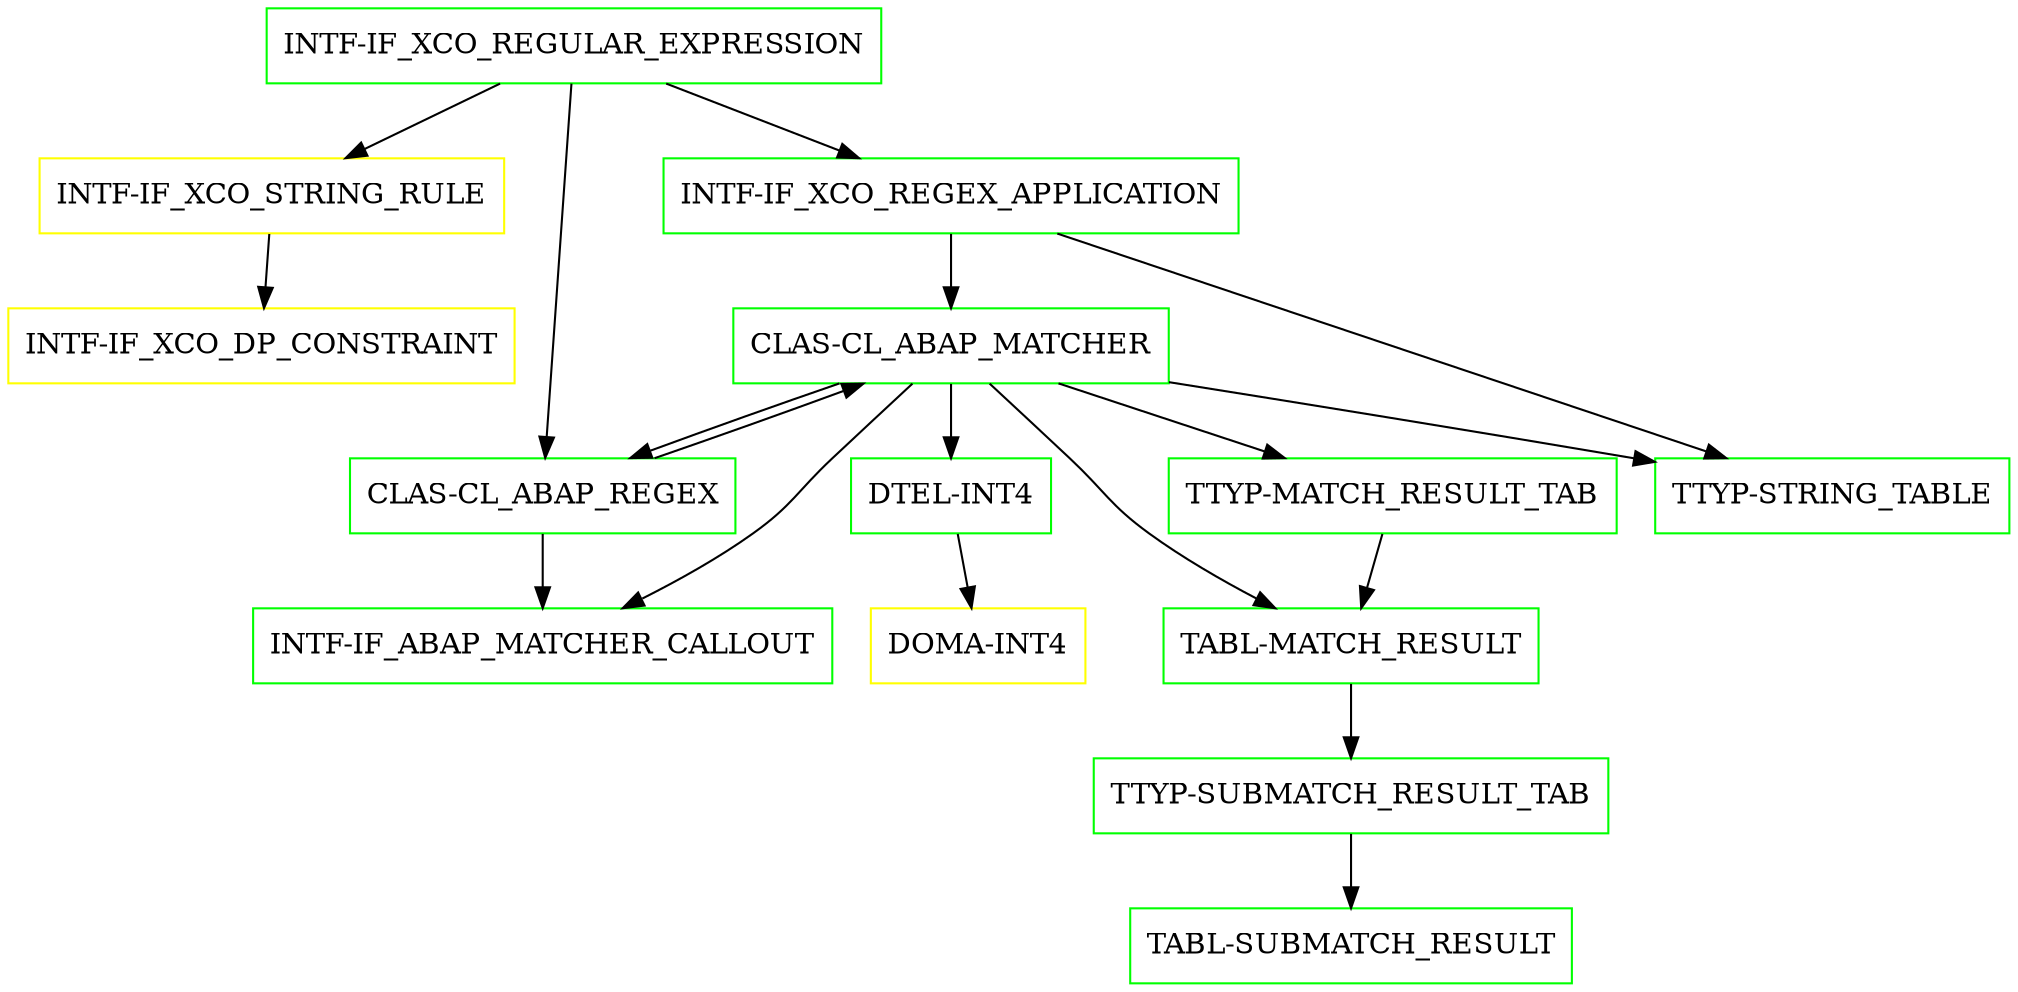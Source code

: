 digraph G {
  "INTF-IF_XCO_REGULAR_EXPRESSION" [shape=box,color=green];
  "INTF-IF_XCO_STRING_RULE" [shape=box,color=yellow,URL="./INTF_IF_XCO_STRING_RULE.html"];
  "INTF-IF_XCO_DP_CONSTRAINT" [shape=box,color=yellow,URL="./INTF_IF_XCO_DP_CONSTRAINT.html"];
  "INTF-IF_XCO_REGEX_APPLICATION" [shape=box,color=green,URL="./INTF_IF_XCO_REGEX_APPLICATION.html"];
  "CLAS-CL_ABAP_MATCHER" [shape=box,color=green,URL="./CLAS_CL_ABAP_MATCHER.html"];
  "INTF-IF_ABAP_MATCHER_CALLOUT" [shape=box,color=green,URL="./INTF_IF_ABAP_MATCHER_CALLOUT.html"];
  "CLAS-CL_ABAP_REGEX" [shape=box,color=green,URL="./CLAS_CL_ABAP_REGEX.html"];
  "DTEL-INT4" [shape=box,color=green,URL="./DTEL_INT4.html"];
  "DOMA-INT4" [shape=box,color=yellow,URL="./DOMA_INT4.html"];
  "TABL-MATCH_RESULT" [shape=box,color=green,URL="./TABL_MATCH_RESULT.html"];
  "TTYP-SUBMATCH_RESULT_TAB" [shape=box,color=green,URL="./TTYP_SUBMATCH_RESULT_TAB.html"];
  "TABL-SUBMATCH_RESULT" [shape=box,color=green,URL="./TABL_SUBMATCH_RESULT.html"];
  "TTYP-MATCH_RESULT_TAB" [shape=box,color=green,URL="./TTYP_MATCH_RESULT_TAB.html"];
  "TTYP-STRING_TABLE" [shape=box,color=green,URL="./TTYP_STRING_TABLE.html"];
  "INTF-IF_XCO_REGULAR_EXPRESSION" -> "CLAS-CL_ABAP_REGEX";
  "INTF-IF_XCO_REGULAR_EXPRESSION" -> "INTF-IF_XCO_REGEX_APPLICATION";
  "INTF-IF_XCO_REGULAR_EXPRESSION" -> "INTF-IF_XCO_STRING_RULE";
  "INTF-IF_XCO_STRING_RULE" -> "INTF-IF_XCO_DP_CONSTRAINT";
  "INTF-IF_XCO_REGEX_APPLICATION" -> "TTYP-STRING_TABLE";
  "INTF-IF_XCO_REGEX_APPLICATION" -> "CLAS-CL_ABAP_MATCHER";
  "CLAS-CL_ABAP_MATCHER" -> "TTYP-STRING_TABLE";
  "CLAS-CL_ABAP_MATCHER" -> "TTYP-MATCH_RESULT_TAB";
  "CLAS-CL_ABAP_MATCHER" -> "TABL-MATCH_RESULT";
  "CLAS-CL_ABAP_MATCHER" -> "DTEL-INT4";
  "CLAS-CL_ABAP_MATCHER" -> "CLAS-CL_ABAP_REGEX";
  "CLAS-CL_ABAP_MATCHER" -> "INTF-IF_ABAP_MATCHER_CALLOUT";
  "CLAS-CL_ABAP_REGEX" -> "CLAS-CL_ABAP_MATCHER";
  "CLAS-CL_ABAP_REGEX" -> "INTF-IF_ABAP_MATCHER_CALLOUT";
  "DTEL-INT4" -> "DOMA-INT4";
  "TABL-MATCH_RESULT" -> "TTYP-SUBMATCH_RESULT_TAB";
  "TTYP-SUBMATCH_RESULT_TAB" -> "TABL-SUBMATCH_RESULT";
  "TTYP-MATCH_RESULT_TAB" -> "TABL-MATCH_RESULT";
}
